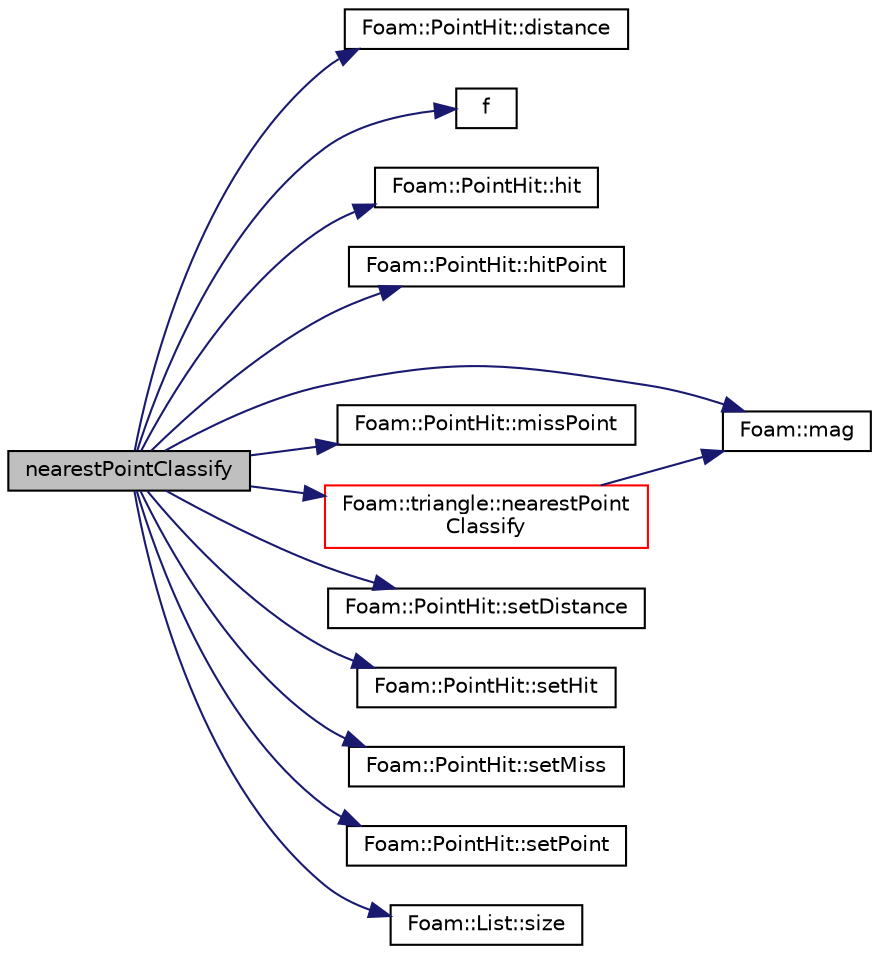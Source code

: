 digraph "nearestPointClassify"
{
  bgcolor="transparent";
  edge [fontname="Helvetica",fontsize="10",labelfontname="Helvetica",labelfontsize="10"];
  node [fontname="Helvetica",fontsize="10",shape=record];
  rankdir="LR";
  Node597 [label="nearestPointClassify",height=0.2,width=0.4,color="black", fillcolor="grey75", style="filled", fontcolor="black"];
  Node597 -> Node598 [color="midnightblue",fontsize="10",style="solid",fontname="Helvetica"];
  Node598 [label="Foam::PointHit::distance",height=0.2,width=0.4,color="black",URL="$a28713.html#a288a3ea8e3ee215a5e12afc1002ed4e6",tooltip="Return distance to hit. "];
  Node597 -> Node599 [color="midnightblue",fontsize="10",style="solid",fontname="Helvetica"];
  Node599 [label="f",height=0.2,width=0.4,color="black",URL="$a18335.html#a888be93833ac7a23170555c69c690288"];
  Node597 -> Node600 [color="midnightblue",fontsize="10",style="solid",fontname="Helvetica"];
  Node600 [label="Foam::PointHit::hit",height=0.2,width=0.4,color="black",URL="$a28713.html#aee8dc30bf27cefe419b15f96e594c155",tooltip="Is there a hit. "];
  Node597 -> Node601 [color="midnightblue",fontsize="10",style="solid",fontname="Helvetica"];
  Node601 [label="Foam::PointHit::hitPoint",height=0.2,width=0.4,color="black",URL="$a28713.html#a0350feff966a8bc8833a84ca454f1e5e",tooltip="Return hit point. "];
  Node597 -> Node602 [color="midnightblue",fontsize="10",style="solid",fontname="Helvetica"];
  Node602 [label="Foam::mag",height=0.2,width=0.4,color="black",URL="$a21851.html#a929da2a3fdcf3dacbbe0487d3a330dae"];
  Node597 -> Node603 [color="midnightblue",fontsize="10",style="solid",fontname="Helvetica"];
  Node603 [label="Foam::PointHit::missPoint",height=0.2,width=0.4,color="black",URL="$a28713.html#a51c7abb4a3f78f3f6478e5ffbdd56c83",tooltip="Return miss point. "];
  Node597 -> Node604 [color="midnightblue",fontsize="10",style="solid",fontname="Helvetica"];
  Node604 [label="Foam::triangle::nearestPoint\lClassify",height=0.2,width=0.4,color="red",URL="$a28761.html#a5cfdbad496729c2d03b7b01864c9669b",tooltip="Find the nearest point to p on the triangle and classify it: "];
  Node604 -> Node602 [color="midnightblue",fontsize="10",style="solid",fontname="Helvetica"];
  Node597 -> Node607 [color="midnightblue",fontsize="10",style="solid",fontname="Helvetica"];
  Node607 [label="Foam::PointHit::setDistance",height=0.2,width=0.4,color="black",URL="$a28713.html#a14790d638ec1616229076c4aed712b09"];
  Node597 -> Node608 [color="midnightblue",fontsize="10",style="solid",fontname="Helvetica"];
  Node608 [label="Foam::PointHit::setHit",height=0.2,width=0.4,color="black",URL="$a28713.html#af857bf9136ee4938a5de88d60b75b706"];
  Node597 -> Node609 [color="midnightblue",fontsize="10",style="solid",fontname="Helvetica"];
  Node609 [label="Foam::PointHit::setMiss",height=0.2,width=0.4,color="black",URL="$a28713.html#aed721b61555f524fcafed97d1a4cd9f6"];
  Node597 -> Node610 [color="midnightblue",fontsize="10",style="solid",fontname="Helvetica"];
  Node610 [label="Foam::PointHit::setPoint",height=0.2,width=0.4,color="black",URL="$a28713.html#a06197856d3e9d1625db3f88c38dc522a"];
  Node597 -> Node611 [color="midnightblue",fontsize="10",style="solid",fontname="Helvetica"];
  Node611 [label="Foam::List::size",height=0.2,width=0.4,color="black",URL="$a26833.html#a8a5f6fa29bd4b500caf186f60245b384",tooltip="Override size to be inconsistent with allocated storage. "];
}
